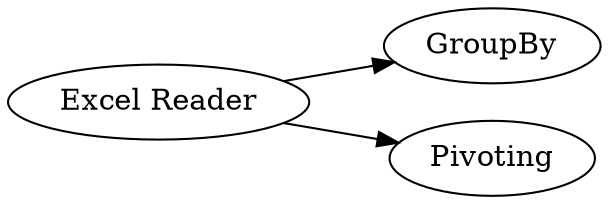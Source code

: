 digraph {
	1 [label="Excel Reader"]
	2 [label=GroupBy]
	3 [label=Pivoting]
	1 -> 2
	1 -> 3
	rankdir=LR
}
